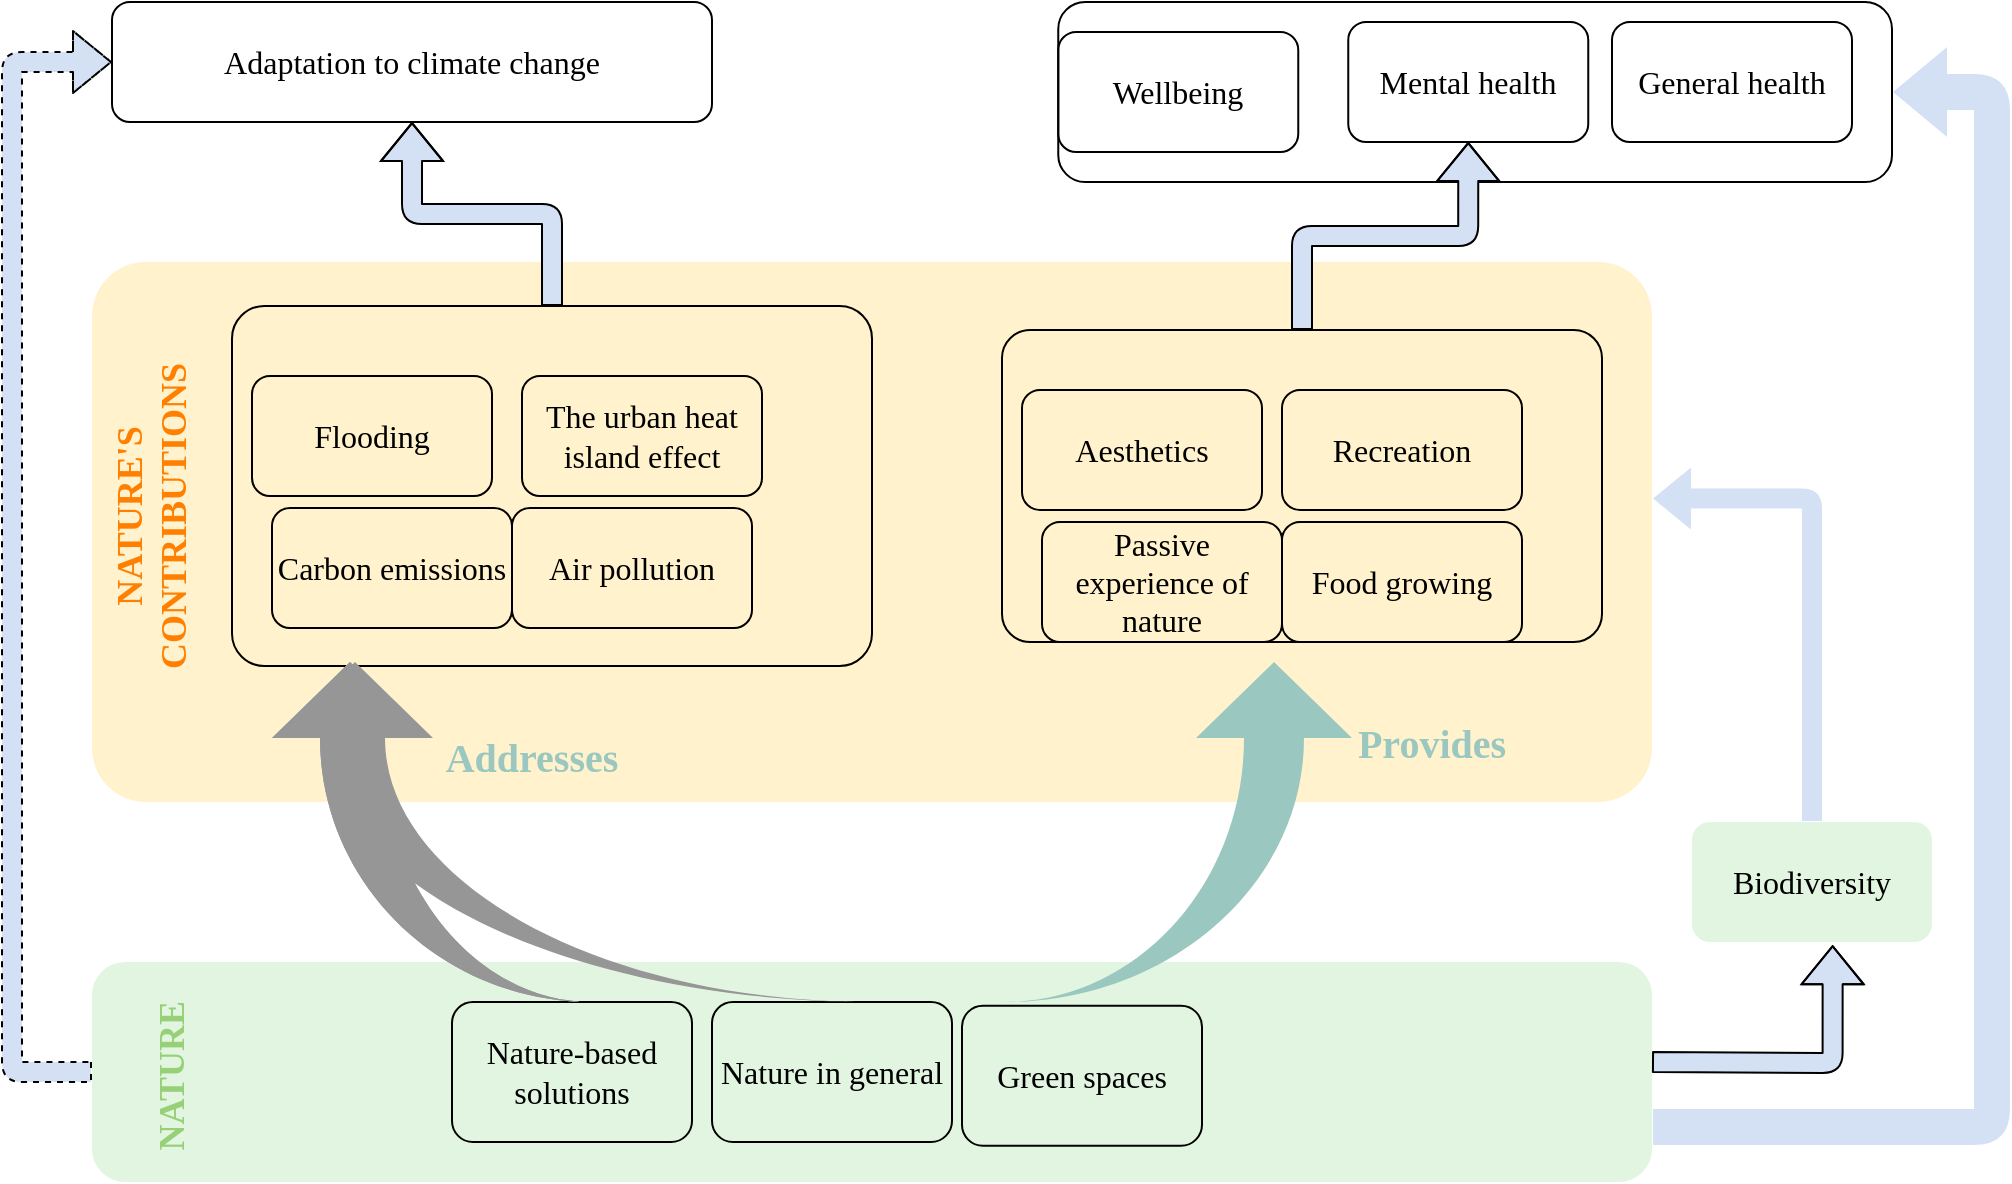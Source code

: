 <mxfile version="13.3.4" type="github">
  <diagram id="3jO2q79QekQxGxMABE4A" name="Page-1">
    <mxGraphModel dx="1602" dy="979" grid="1" gridSize="10" guides="1" tooltips="1" connect="1" arrows="1" fold="1" page="1" pageScale="1" pageWidth="1169" pageHeight="827" math="0" shadow="0" extFonts="CMU Sans Serif^https://fonts.googleapis.com/css?family=CMU+Sans+Serif">
      <root>
        <mxCell id="0" />
        <mxCell id="1" parent="0" />
        <mxCell id="yknS8TGnMi3s3szBie4E-4" value="" style="rounded=1;whiteSpace=wrap;html=1;fontFamily=CMU Sans Serif;FType=g;fontSize=16;strokeColor=none;fillColor=#E1F5E0;" vertex="1" parent="1">
          <mxGeometry x="90" y="550" width="780" height="110" as="geometry" />
        </mxCell>
        <mxCell id="yknS8TGnMi3s3szBie4E-74" value="" style="rounded=1;whiteSpace=wrap;html=1;fontFamily=CMU Sans Serif;fontSize=18;fillColor=none;" vertex="1" parent="1">
          <mxGeometry x="573.13" y="70" width="416.87" height="90" as="geometry" />
        </mxCell>
        <mxCell id="yknS8TGnMi3s3szBie4E-77" value="" style="rounded=1;whiteSpace=wrap;html=1;fontFamily=CMU Sans Serif;fontSize=18;strokeColor=none;fillColor=#FFF2CC;arcSize=10;" vertex="1" parent="1">
          <mxGeometry x="90" y="200" width="780" height="270" as="geometry" />
        </mxCell>
        <mxCell id="yknS8TGnMi3s3szBie4E-90" style="edgeStyle=orthogonalEdgeStyle;shape=flexArrow;rounded=1;orthogonalLoop=1;jettySize=auto;html=1;exitX=0;exitY=0.5;exitDx=0;exitDy=0;entryX=0;entryY=0.5;entryDx=0;entryDy=0;shadow=0;dashed=1;fillColor=#D4E1F5;fontFamily=CMU Sans Serif;fontSize=19;fontColor=#97D077;" edge="1" parent="1" source="yknS8TGnMi3s3szBie4E-4" target="yknS8TGnMi3s3szBie4E-18">
          <mxGeometry relative="1" as="geometry">
            <Array as="points">
              <mxPoint x="50" y="605" />
              <mxPoint x="50" y="100" />
            </Array>
          </mxGeometry>
        </mxCell>
        <mxCell id="yknS8TGnMi3s3szBie4E-27" value="" style="rounded=1;whiteSpace=wrap;html=1;fillColor=none;fontFamily=CMU Sans Serif;fontSize=18;arcSize=9;" vertex="1" parent="1">
          <mxGeometry x="545" y="234" width="300" height="156" as="geometry" />
        </mxCell>
        <mxCell id="yknS8TGnMi3s3szBie4E-67" style="edgeStyle=orthogonalEdgeStyle;shape=flexArrow;rounded=1;orthogonalLoop=1;jettySize=auto;html=1;exitX=0.5;exitY=0;exitDx=0;exitDy=0;shadow=0;fillColor=#D4E1F5;fontFamily=CMU Sans Serif;fontSize=18;" edge="1" parent="1" source="yknS8TGnMi3s3szBie4E-26" target="yknS8TGnMi3s3szBie4E-18">
          <mxGeometry relative="1" as="geometry" />
        </mxCell>
        <mxCell id="yknS8TGnMi3s3szBie4E-26" value="" style="rounded=1;whiteSpace=wrap;html=1;fillColor=none;fontFamily=CMU Sans Serif;fontSize=18;arcSize=9;" vertex="1" parent="1">
          <mxGeometry x="160" y="222" width="320" height="180" as="geometry" />
        </mxCell>
        <mxCell id="yknS8TGnMi3s3szBie4E-1" value="Nature in general" style="rounded=1;whiteSpace=wrap;html=1;fontFamily=CMU Sans Serif;FType=g;fontSize=16;fillColor=none;" vertex="1" parent="1">
          <mxGeometry x="400" y="570" width="120" height="70" as="geometry" />
        </mxCell>
        <mxCell id="yknS8TGnMi3s3szBie4E-2" value="Green spaces" style="rounded=1;whiteSpace=wrap;html=1;fontFamily=CMU Sans Serif;FType=g;fontSize=16;fillColor=none;" vertex="1" parent="1">
          <mxGeometry x="525" y="571.88" width="120" height="70" as="geometry" />
        </mxCell>
        <mxCell id="yknS8TGnMi3s3szBie4E-3" value="Nature-based solutions" style="rounded=1;whiteSpace=wrap;html=1;fontFamily=CMU Sans Serif;FType=g;fontSize=16;fillColor=none;" vertex="1" parent="1">
          <mxGeometry x="270" y="570" width="120" height="70" as="geometry" />
        </mxCell>
        <mxCell id="yknS8TGnMi3s3szBie4E-5" value="Flooding" style="rounded=1;whiteSpace=wrap;html=1;fillColor=none;fontFamily=CMU Sans Serif;FType=g;fontSize=16;" vertex="1" parent="1">
          <mxGeometry x="170" y="257" width="120" height="60" as="geometry" />
        </mxCell>
        <mxCell id="yknS8TGnMi3s3szBie4E-6" value="The urban heat island effect" style="rounded=1;whiteSpace=wrap;html=1;fillColor=none;fontFamily=CMU Sans Serif;FType=g;fontSize=16;" vertex="1" parent="1">
          <mxGeometry x="305" y="257" width="120" height="60" as="geometry" />
        </mxCell>
        <mxCell id="yknS8TGnMi3s3szBie4E-7" value="Air pollution" style="rounded=1;whiteSpace=wrap;html=1;fillColor=none;fontFamily=CMU Sans Serif;FType=g;fontSize=16;" vertex="1" parent="1">
          <mxGeometry x="300" y="323" width="120" height="60" as="geometry" />
        </mxCell>
        <mxCell id="yknS8TGnMi3s3szBie4E-8" value="Carbon emissions" style="rounded=1;whiteSpace=wrap;html=1;fillColor=none;fontFamily=CMU Sans Serif;FType=g;fontSize=16;" vertex="1" parent="1">
          <mxGeometry x="180" y="323" width="120" height="60" as="geometry" />
        </mxCell>
        <mxCell id="yknS8TGnMi3s3szBie4E-9" value="Recreation" style="rounded=1;whiteSpace=wrap;html=1;fillColor=none;fontFamily=CMU Sans Serif;FType=g;fontSize=16;" vertex="1" parent="1">
          <mxGeometry x="685" y="264" width="120" height="60" as="geometry" />
        </mxCell>
        <mxCell id="yknS8TGnMi3s3szBie4E-10" value="Passive experience of nature" style="rounded=1;whiteSpace=wrap;html=1;fillColor=none;fontFamily=CMU Sans Serif;FType=g;fontSize=16;" vertex="1" parent="1">
          <mxGeometry x="565" y="330" width="120" height="60" as="geometry" />
        </mxCell>
        <mxCell id="yknS8TGnMi3s3szBie4E-11" value="Food growing" style="rounded=1;whiteSpace=wrap;html=1;fillColor=none;fontFamily=CMU Sans Serif;FType=g;fontSize=16;" vertex="1" parent="1">
          <mxGeometry x="685" y="330" width="120" height="60" as="geometry" />
        </mxCell>
        <mxCell id="yknS8TGnMi3s3szBie4E-12" value="Aesthetics" style="rounded=1;whiteSpace=wrap;html=1;fillColor=none;fontFamily=CMU Sans Serif;FType=g;fontSize=16;" vertex="1" parent="1">
          <mxGeometry x="555" y="264" width="120" height="60" as="geometry" />
        </mxCell>
        <mxCell id="yknS8TGnMi3s3szBie4E-69" style="edgeStyle=orthogonalEdgeStyle;shape=flexArrow;rounded=1;orthogonalLoop=1;jettySize=auto;html=1;exitX=0.5;exitY=0;exitDx=0;exitDy=0;shadow=0;fillColor=#D4E1F5;fontFamily=CMU Sans Serif;fontSize=18;entryX=1;entryY=0.438;entryDx=0;entryDy=0;entryPerimeter=0;dashed=1;strokeColor=none;" edge="1" parent="1" source="yknS8TGnMi3s3szBie4E-13" target="yknS8TGnMi3s3szBie4E-77">
          <mxGeometry relative="1" as="geometry">
            <mxPoint x="650" y="230.0" as="targetPoint" />
          </mxGeometry>
        </mxCell>
        <mxCell id="yknS8TGnMi3s3szBie4E-13" value="Biodiversity" style="rounded=1;whiteSpace=wrap;html=1;fontFamily=CMU Sans Serif;FType=g;fontSize=16;fillColor=#E1F5E0;strokeColor=none;" vertex="1" parent="1">
          <mxGeometry x="890" y="480" width="120" height="60" as="geometry" />
        </mxCell>
        <mxCell id="yknS8TGnMi3s3szBie4E-16" value="Mental health" style="rounded=1;whiteSpace=wrap;html=1;fillColor=none;fontFamily=CMU Sans Serif;FType=g;fontSize=16;" vertex="1" parent="1">
          <mxGeometry x="718.13" y="80" width="120" height="60" as="geometry" />
        </mxCell>
        <mxCell id="yknS8TGnMi3s3szBie4E-17" value="General health" style="rounded=1;whiteSpace=wrap;html=1;fillColor=none;fontFamily=CMU Sans Serif;FType=g;fontSize=16;" vertex="1" parent="1">
          <mxGeometry x="850" y="80" width="120" height="60" as="geometry" />
        </mxCell>
        <mxCell id="yknS8TGnMi3s3szBie4E-18" value="Adaptation to climate change" style="rounded=1;whiteSpace=wrap;html=1;fillColor=none;fontFamily=CMU Sans Serif;FType=g;fontSize=16;" vertex="1" parent="1">
          <mxGeometry x="100" y="70" width="300" height="60" as="geometry" />
        </mxCell>
        <mxCell id="yknS8TGnMi3s3szBie4E-22" value="Addresses" style="text;html=1;strokeColor=none;fillColor=none;align=center;verticalAlign=middle;whiteSpace=wrap;rounded=0;fontSize=20;fontFamily=CMU Sans Serif;fontStyle=1;fontColor=#9AC7BF;" vertex="1" parent="1">
          <mxGeometry x="290" y="437" width="40" height="20" as="geometry" />
        </mxCell>
        <mxCell id="yknS8TGnMi3s3szBie4E-76" style="edgeStyle=orthogonalEdgeStyle;shape=flexArrow;rounded=1;orthogonalLoop=1;jettySize=auto;html=1;entryX=0.5;entryY=1;entryDx=0;entryDy=0;shadow=0;fillColor=#D4E1F5;fontFamily=CMU Sans Serif;fontSize=18;" edge="1" parent="1" source="yknS8TGnMi3s3szBie4E-27" target="yknS8TGnMi3s3szBie4E-16">
          <mxGeometry relative="1" as="geometry" />
        </mxCell>
        <mxCell id="yknS8TGnMi3s3szBie4E-25" value="Provides" style="text;html=1;strokeColor=none;fillColor=none;align=center;verticalAlign=middle;whiteSpace=wrap;rounded=0;fontSize=20;fontFamily=CMU Sans Serif;fontStyle=1;fontColor=#9AC7BF;" vertex="1" parent="1">
          <mxGeometry x="740" y="430" width="40" height="20" as="geometry" />
        </mxCell>
        <mxCell id="yknS8TGnMi3s3szBie4E-38" value="" style="html=1;shadow=0;dashed=0;align=center;verticalAlign=middle;shape=mxgraph.arrows2.jumpInArrow;dy=15;dx=38;arrowHead=78;fontFamily=CMU Sans Serif;fontSize=18;flipH=1;flipV=1;rotation=90;fillColor=#D4E1F5;strokeColor=none;" vertex="1" parent="1">
          <mxGeometry x="175" y="405" width="170" height="160" as="geometry" />
        </mxCell>
        <mxCell id="yknS8TGnMi3s3szBie4E-66" style="rounded=1;orthogonalLoop=1;jettySize=auto;html=1;exitX=1;exitY=0.75;exitDx=0;exitDy=0;fontFamily=CMU Sans Serif;fontSize=18;shape=flexArrow;edgeStyle=orthogonalEdgeStyle;sketch=0;shadow=0;strokeColor=none;fillColor=#D4E1F5;width=18;endSize=8.67;endWidth=26;entryX=1;entryY=0.5;entryDx=0;entryDy=0;" edge="1" parent="1" source="yknS8TGnMi3s3szBie4E-4" target="yknS8TGnMi3s3szBie4E-74">
          <mxGeometry relative="1" as="geometry">
            <mxPoint x="645" y="606.88" as="sourcePoint" />
            <mxPoint x="950" y="150" as="targetPoint" />
            <Array as="points">
              <mxPoint x="1040" y="633" />
              <mxPoint x="1040" y="115" />
            </Array>
          </mxGeometry>
        </mxCell>
        <mxCell id="yknS8TGnMi3s3szBie4E-78" value="NATURE&#39;S CONTRIBUTIONS" style="text;html=1;strokeColor=none;fillColor=none;align=center;verticalAlign=middle;whiteSpace=wrap;rounded=0;fontFamily=CMU Sans Serif;fontSize=18;rotation=-90;fontStyle=1;fontColor=#FF8000;" vertex="1" parent="1">
          <mxGeometry x="100" y="317" width="40" height="20" as="geometry" />
        </mxCell>
        <mxCell id="yknS8TGnMi3s3szBie4E-82" value="NATURE" style="text;html=1;strokeColor=none;fillColor=none;align=center;verticalAlign=middle;whiteSpace=wrap;rounded=0;fontFamily=CMU Sans Serif;fontSize=18;rotation=-90;fontStyle=1;fontColor=#97D077;" vertex="1" parent="1">
          <mxGeometry x="110" y="596.88" width="40" height="20" as="geometry" />
        </mxCell>
        <mxCell id="yknS8TGnMi3s3szBie4E-73" style="edgeStyle=orthogonalEdgeStyle;shape=flexArrow;rounded=1;orthogonalLoop=1;jettySize=auto;html=1;entryX=0.586;entryY=1.027;entryDx=0;entryDy=0;entryPerimeter=0;shadow=0;fillColor=#D4E1F5;fontFamily=CMU Sans Serif;fontSize=18;" edge="1" parent="1" target="yknS8TGnMi3s3szBie4E-13">
          <mxGeometry relative="1" as="geometry">
            <mxPoint x="870" y="600" as="sourcePoint" />
          </mxGeometry>
        </mxCell>
        <mxCell id="yknS8TGnMi3s3szBie4E-41" value="" style="html=1;shadow=0;dashed=0;align=center;verticalAlign=middle;shape=mxgraph.arrows2.jumpInArrow;dy=15;dx=38;arrowHead=78;fontFamily=CMU Sans Serif;fontSize=18;flipH=1;flipV=1;rotation=90;strokeColor=none;fillColor=#969696;fontColor=#9AC7BF;" vertex="1" parent="1">
          <mxGeometry x="246.25" y="336.25" width="170" height="297.5" as="geometry" />
        </mxCell>
        <mxCell id="yknS8TGnMi3s3szBie4E-42" value="" style="html=1;shadow=0;dashed=0;align=center;verticalAlign=middle;shape=mxgraph.arrows2.jumpInArrow;dy=15;dx=38;arrowHead=78;fontFamily=CMU Sans Serif;fontSize=18;flipH=1;flipV=1;rotation=90;strokeColor=none;fillColor=#969696;" vertex="1" parent="1">
          <mxGeometry x="175" y="405" width="170" height="160" as="geometry" />
        </mxCell>
        <mxCell id="yknS8TGnMi3s3szBie4E-43" value="" style="html=1;shadow=0;dashed=0;align=center;verticalAlign=middle;shape=mxgraph.arrows2.jumpInArrow;dy=15;dx=38;arrowHead=78;fontFamily=CMU Sans Serif;fontSize=18;flipH=1;flipV=0;rotation=90;strokeColor=none;fillColor=#9AC7BF;" vertex="1" parent="1">
          <mxGeometry x="548.13" y="398.13" width="170" height="173.75" as="geometry" />
        </mxCell>
        <mxCell id="yknS8TGnMi3s3szBie4E-87" value="Wellbeing" style="rounded=1;whiteSpace=wrap;html=1;fillColor=none;fontFamily=CMU Sans Serif;FType=g;fontSize=16;" vertex="1" parent="1">
          <mxGeometry x="573.13" y="85" width="120" height="60" as="geometry" />
        </mxCell>
        <mxCell id="yknS8TGnMi3s3szBie4E-93" value="" style="html=1;shadow=0;dashed=0;align=center;verticalAlign=middle;shape=mxgraph.arrows2.jumpInArrow;dy=15;dx=38;arrowHead=78;fontFamily=CMU Sans Serif;fontSize=18;flipH=1;flipV=1;rotation=90;strokeColor=none;fillColor=#969696;fontColor=#9AC7BF;" vertex="1" parent="1">
          <mxGeometry x="175" y="405.01" width="170" height="160" as="geometry" />
        </mxCell>
      </root>
    </mxGraphModel>
  </diagram>
</mxfile>

